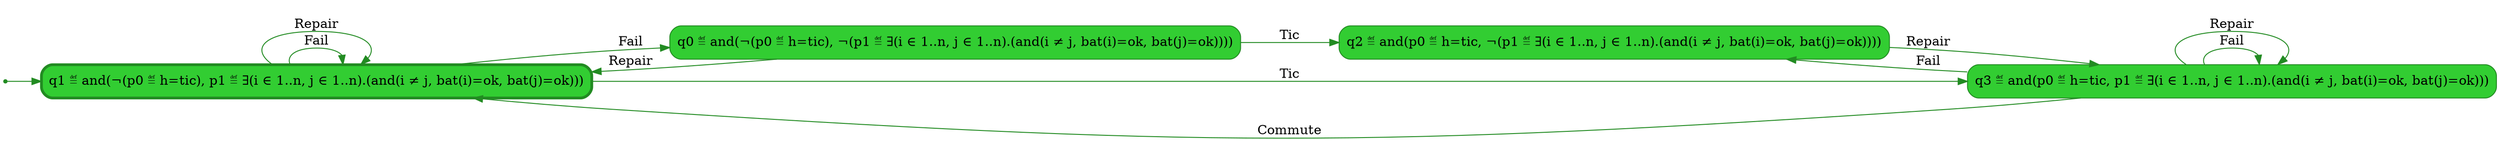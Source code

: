 digraph g {

	rankdir="LR"

	__invisible__[shape="point", color="forestgreen"]
	q1[label="q1 ≝ and(¬(p0 ≝ h=tic), p1 ≝ ∃(i ∈ 1..n, j ∈ 1..n).(and(i ≠ j, bat(i)=ok, bat(j)=ok)))", shape="box", style="rounded, filled", color="forestgreen", fillcolor="limegreen", penwidth=3] // Initial
	q0[label="q0 ≝ and(¬(p0 ≝ h=tic), ¬(p1 ≝ ∃(i ∈ 1..n, j ∈ 1..n).(and(i ≠ j, bat(i)=ok, bat(j)=ok))))", shape="box", style="rounded, filled", color="forestgreen", fillcolor="limegreen"]
	q2[label="q2 ≝ and(p0 ≝ h=tic, ¬(p1 ≝ ∃(i ∈ 1..n, j ∈ 1..n).(and(i ≠ j, bat(i)=ok, bat(j)=ok))))", shape="box", style="rounded, filled", color="forestgreen", fillcolor="limegreen"]
	q3[label="q3 ≝ and(p0 ≝ h=tic, p1 ≝ ∃(i ∈ 1..n, j ∈ 1..n).(and(i ≠ j, bat(i)=ok, bat(j)=ok)))", shape="box", style="rounded, filled", color="forestgreen", fillcolor="limegreen"]

	__invisible__ -> q1[color="forestgreen"]
	q1 -> q1[label="Fail", color="forestgreen"]
	q1 -> q1[label="Repair", color="forestgreen"]
	q1 -> q0[label="Fail", color="forestgreen"]
	q0 -> q1[label="Repair", color="forestgreen"]
	q0 -> q2[label="Tic", color="forestgreen"]
	q2 -> q3[label="Repair", color="forestgreen"]
	q3 -> q3[label="Fail", color="forestgreen"]
	q3 -> q3[label="Repair", color="forestgreen"]
	q3 -> q1[label="Commute", color="forestgreen"]
	q3 -> q2[label="Fail", color="forestgreen"]
	q1 -> q3[label="Tic", color="forestgreen"]

}
